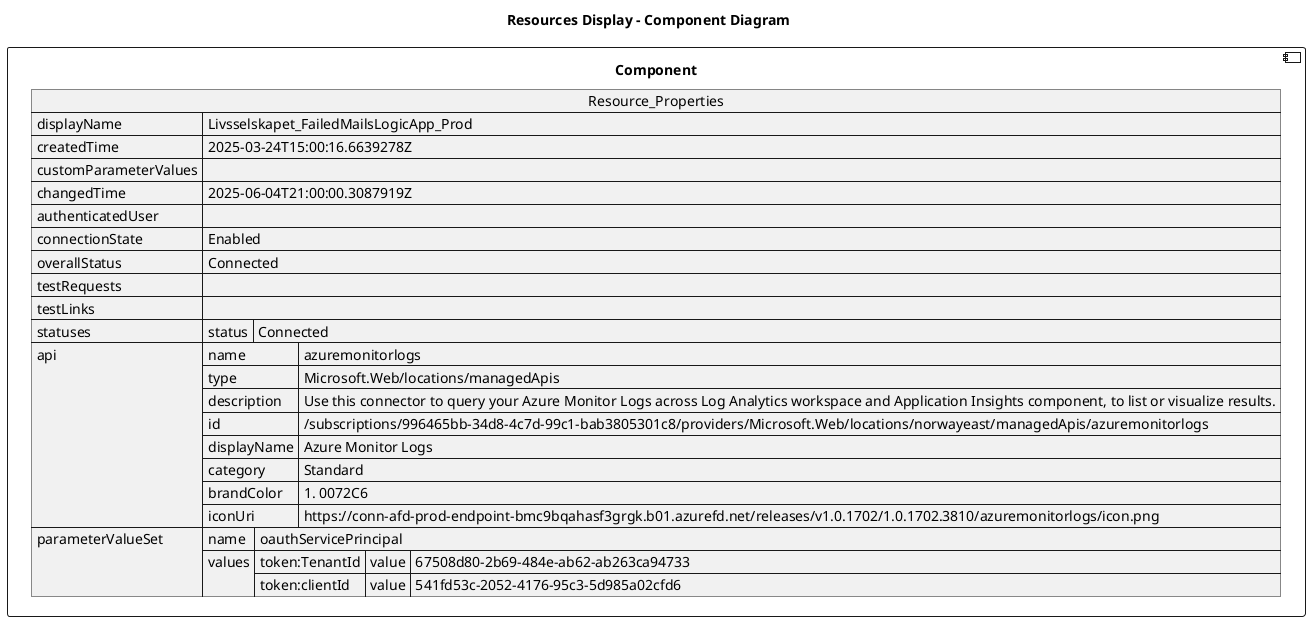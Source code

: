 @startuml

title Resources Display - Component Diagram

component Component {

json  Resource_Properties {
  "displayName": "Livsselskapet_FailedMailsLogicApp_Prod",
  "createdTime": "2025-03-24T15:00:16.6639278Z",
  "customParameterValues": {},
  "changedTime": "2025-06-04T21:00:00.3087919Z",
  "authenticatedUser": {},
  "connectionState": "Enabled",
  "overallStatus": "Connected",
  "testRequests": [],
  "testLinks": [],
  "statuses": [
    {
      "status": "Connected"
    }
  ],
  "api": {
    "name": "azuremonitorlogs",
    "type": "Microsoft.Web/locations/managedApis",
    "description": "Use this connector to query your Azure Monitor Logs across Log Analytics workspace and Application Insights component, to list or visualize results.",
    "id": "/subscriptions/996465bb-34d8-4c7d-99c1-bab3805301c8/providers/Microsoft.Web/locations/norwayeast/managedApis/azuremonitorlogs",
    "displayName": "Azure Monitor Logs",
    "category": "Standard",
    "brandColor": "#0072C6",
    "iconUri": "https://conn-afd-prod-endpoint-bmc9bqahasf3grgk.b01.azurefd.net/releases/v1.0.1702/1.0.1702.3810/azuremonitorlogs/icon.png"
  },
  "parameterValueSet": {
    "name": "oauthServicePrincipal",
    "values": {
      "token:TenantId": {
        "value": "67508d80-2b69-484e-ab62-ab263ca94733"
      },
      "token:clientId": {
        "value": "541fd53c-2052-4176-95c3-5d985a02cfd6"
      }
    }
  }
}
}
@enduml
